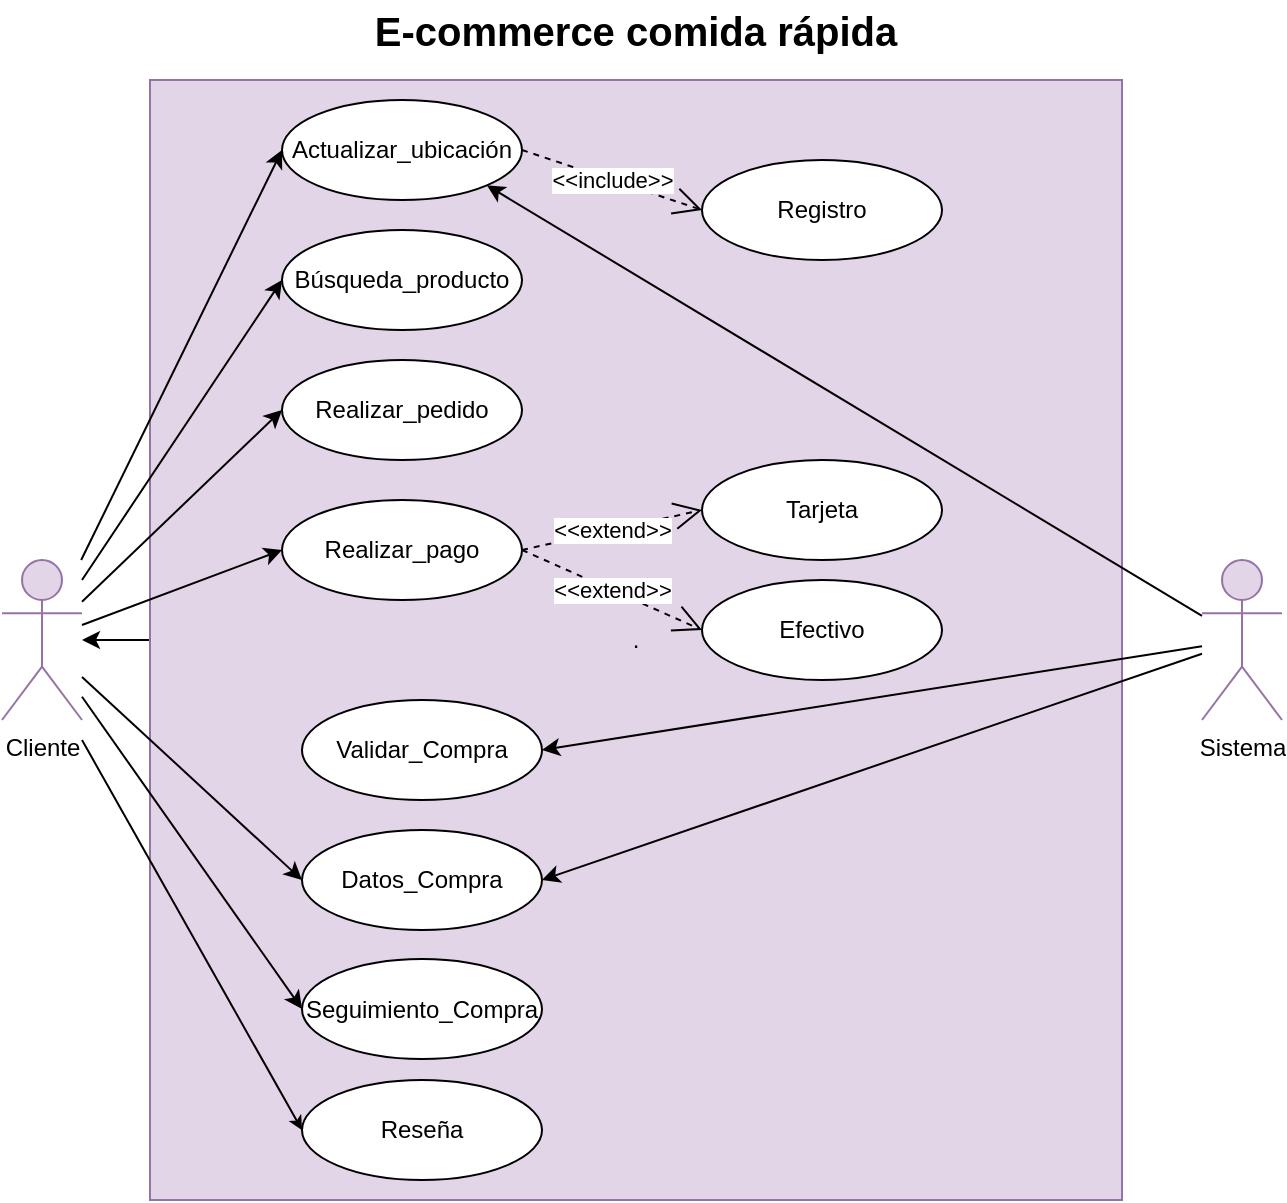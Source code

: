 <mxfile version="26.2.8">
  <diagram name="Página-1" id="OT5j33YwjarsaKJpWsH-">
    <mxGraphModel dx="948" dy="523" grid="1" gridSize="10" guides="1" tooltips="1" connect="1" arrows="1" fold="1" page="1" pageScale="1" pageWidth="827" pageHeight="1169" math="0" shadow="0">
      <root>
        <mxCell id="0" />
        <mxCell id="1" parent="0" />
        <mxCell id="AF3W-8He8WswEdSo1Ryx-1" value="Cliente" style="shape=umlActor;verticalLabelPosition=bottom;verticalAlign=top;html=1;outlineConnect=0;rounded=0;fillColor=#e1d5e7;strokeColor=#9673a6;" parent="1" vertex="1">
          <mxGeometry x="40" y="360" width="40" height="80" as="geometry" />
        </mxCell>
        <mxCell id="AF3W-8He8WswEdSo1Ryx-30" value="" style="edgeStyle=orthogonalEdgeStyle;orthogonalLoop=1;jettySize=auto;html=1;" parent="1" source="AF3W-8He8WswEdSo1Ryx-2" target="AF3W-8He8WswEdSo1Ryx-1" edge="1">
          <mxGeometry relative="1" as="geometry" />
        </mxCell>
        <mxCell id="AF3W-8He8WswEdSo1Ryx-2" value="." style="rounded=0;whiteSpace=wrap;html=1;fillColor=#e1d5e7;strokeColor=#9673a6;" parent="1" vertex="1">
          <mxGeometry x="114" y="120" width="486" height="560" as="geometry" />
        </mxCell>
        <mxCell id="AF3W-8He8WswEdSo1Ryx-3" value="E-commerce&amp;nbsp;&lt;span style=&quot;background-color: transparent; color: light-dark(rgb(0, 0, 0), rgb(255, 255, 255));&quot;&gt;comida rápida&lt;/span&gt;" style="text;html=1;align=center;verticalAlign=middle;whiteSpace=wrap;rounded=0;fontStyle=1;fontSize=20;" parent="1" vertex="1">
          <mxGeometry x="204.25" y="80" width="305.5" height="30" as="geometry" />
        </mxCell>
        <mxCell id="AF3W-8He8WswEdSo1Ryx-5" value="Actualizar_ubicación" style="ellipse;whiteSpace=wrap;html=1;rounded=0;" parent="1" vertex="1">
          <mxGeometry x="180" y="130" width="120" height="50" as="geometry" />
        </mxCell>
        <mxCell id="AF3W-8He8WswEdSo1Ryx-6" value="Registro" style="ellipse;whiteSpace=wrap;html=1;rounded=0;" parent="1" vertex="1">
          <mxGeometry x="390" y="160" width="120" height="50" as="geometry" />
        </mxCell>
        <mxCell id="AF3W-8He8WswEdSo1Ryx-7" value="Búsqueda_producto" style="ellipse;whiteSpace=wrap;html=1;rounded=0;" parent="1" vertex="1">
          <mxGeometry x="180" y="195" width="120" height="50" as="geometry" />
        </mxCell>
        <mxCell id="AF3W-8He8WswEdSo1Ryx-8" value="Realizar_pedido" style="ellipse;whiteSpace=wrap;html=1;rounded=0;" parent="1" vertex="1">
          <mxGeometry x="180" y="260" width="120" height="50" as="geometry" />
        </mxCell>
        <mxCell id="AF3W-8He8WswEdSo1Ryx-9" value="Realizar_pago" style="ellipse;whiteSpace=wrap;html=1;rounded=0;" parent="1" vertex="1">
          <mxGeometry x="180" y="330" width="120" height="50" as="geometry" />
        </mxCell>
        <mxCell id="AF3W-8He8WswEdSo1Ryx-10" value="Validar_Compra" style="ellipse;whiteSpace=wrap;html=1;rounded=0;" parent="1" vertex="1">
          <mxGeometry x="190" y="430" width="120" height="50" as="geometry" />
        </mxCell>
        <mxCell id="AF3W-8He8WswEdSo1Ryx-11" value="&amp;lt;&amp;lt;include&amp;gt;&amp;gt;" style="endArrow=open;endSize=12;dashed=1;html=1;rounded=0;exitX=1;exitY=0.5;exitDx=0;exitDy=0;entryX=0;entryY=0.5;entryDx=0;entryDy=0;" parent="1" source="AF3W-8He8WswEdSo1Ryx-5" target="AF3W-8He8WswEdSo1Ryx-6" edge="1">
          <mxGeometry width="160" relative="1" as="geometry">
            <mxPoint x="290" y="340" as="sourcePoint" />
            <mxPoint x="450" y="340" as="targetPoint" />
          </mxGeometry>
        </mxCell>
        <mxCell id="AF3W-8He8WswEdSo1Ryx-12" value="Tarjeta" style="ellipse;whiteSpace=wrap;html=1;rounded=0;" parent="1" vertex="1">
          <mxGeometry x="390" y="310" width="120" height="50" as="geometry" />
        </mxCell>
        <mxCell id="AF3W-8He8WswEdSo1Ryx-13" value="Efectivo" style="ellipse;whiteSpace=wrap;html=1;rounded=0;" parent="1" vertex="1">
          <mxGeometry x="390" y="370" width="120" height="50" as="geometry" />
        </mxCell>
        <mxCell id="AF3W-8He8WswEdSo1Ryx-14" value="&amp;lt;&amp;lt;extend&amp;gt;&amp;gt;" style="endArrow=open;endSize=12;dashed=1;html=1;rounded=0;exitX=1;exitY=0.5;exitDx=0;exitDy=0;entryX=0;entryY=0.5;entryDx=0;entryDy=0;" parent="1" source="AF3W-8He8WswEdSo1Ryx-9" target="AF3W-8He8WswEdSo1Ryx-12" edge="1">
          <mxGeometry width="160" relative="1" as="geometry">
            <mxPoint x="310" y="196" as="sourcePoint" />
            <mxPoint x="400" y="226" as="targetPoint" />
          </mxGeometry>
        </mxCell>
        <mxCell id="AF3W-8He8WswEdSo1Ryx-15" value="&amp;lt;&amp;lt;extend&amp;gt;&amp;gt;" style="endArrow=open;endSize=12;dashed=1;html=1;rounded=0;exitX=1;exitY=0.5;exitDx=0;exitDy=0;entryX=0;entryY=0.5;entryDx=0;entryDy=0;" parent="1" source="AF3W-8He8WswEdSo1Ryx-9" target="AF3W-8He8WswEdSo1Ryx-13" edge="1">
          <mxGeometry width="160" relative="1" as="geometry">
            <mxPoint x="310" y="365" as="sourcePoint" />
            <mxPoint x="400" y="315" as="targetPoint" />
          </mxGeometry>
        </mxCell>
        <mxCell id="AF3W-8He8WswEdSo1Ryx-16" value="Datos_Compra" style="ellipse;whiteSpace=wrap;html=1;rounded=0;" parent="1" vertex="1">
          <mxGeometry x="190" y="495" width="120" height="50" as="geometry" />
        </mxCell>
        <mxCell id="AF3W-8He8WswEdSo1Ryx-17" value="Seguimiento_Compra" style="ellipse;whiteSpace=wrap;html=1;rounded=0;" parent="1" vertex="1">
          <mxGeometry x="190" y="559.5" width="120" height="50" as="geometry" />
        </mxCell>
        <mxCell id="AF3W-8He8WswEdSo1Ryx-18" value="Reseña" style="ellipse;whiteSpace=wrap;html=1;rounded=0;" parent="1" vertex="1">
          <mxGeometry x="190" y="620" width="120" height="50" as="geometry" />
        </mxCell>
        <mxCell id="AF3W-8He8WswEdSo1Ryx-19" value="Sistema" style="shape=umlActor;verticalLabelPosition=bottom;verticalAlign=top;html=1;outlineConnect=0;rounded=0;fillColor=#e1d5e7;strokeColor=#9673a6;" parent="1" vertex="1">
          <mxGeometry x="640" y="360" width="40" height="80" as="geometry" />
        </mxCell>
        <mxCell id="AF3W-8He8WswEdSo1Ryx-20" value="" style="endArrow=classic;html=1;rounded=0;entryX=0;entryY=0.5;entryDx=0;entryDy=0;" parent="1" source="AF3W-8He8WswEdSo1Ryx-1" target="AF3W-8He8WswEdSo1Ryx-5" edge="1">
          <mxGeometry width="50" height="50" relative="1" as="geometry">
            <mxPoint x="350" y="460" as="sourcePoint" />
            <mxPoint x="400" y="410" as="targetPoint" />
          </mxGeometry>
        </mxCell>
        <mxCell id="AF3W-8He8WswEdSo1Ryx-21" value="" style="endArrow=classic;html=1;rounded=0;entryX=0;entryY=0.5;entryDx=0;entryDy=0;" parent="1" source="AF3W-8He8WswEdSo1Ryx-1" target="AF3W-8He8WswEdSo1Ryx-7" edge="1">
          <mxGeometry width="50" height="50" relative="1" as="geometry">
            <mxPoint x="90" y="370" as="sourcePoint" />
            <mxPoint x="190" y="165" as="targetPoint" />
          </mxGeometry>
        </mxCell>
        <mxCell id="AF3W-8He8WswEdSo1Ryx-22" value="" style="endArrow=classic;html=1;rounded=0;entryX=0;entryY=0.5;entryDx=0;entryDy=0;" parent="1" source="AF3W-8He8WswEdSo1Ryx-1" target="AF3W-8He8WswEdSo1Ryx-8" edge="1">
          <mxGeometry width="50" height="50" relative="1" as="geometry">
            <mxPoint x="90" y="380" as="sourcePoint" />
            <mxPoint x="190" y="230" as="targetPoint" />
          </mxGeometry>
        </mxCell>
        <mxCell id="AF3W-8He8WswEdSo1Ryx-23" value="" style="endArrow=classic;html=1;rounded=0;entryX=0;entryY=0.5;entryDx=0;entryDy=0;" parent="1" source="AF3W-8He8WswEdSo1Ryx-1" target="AF3W-8He8WswEdSo1Ryx-9" edge="1">
          <mxGeometry width="50" height="50" relative="1" as="geometry">
            <mxPoint x="90" y="391" as="sourcePoint" />
            <mxPoint x="190" y="295" as="targetPoint" />
          </mxGeometry>
        </mxCell>
        <mxCell id="AF3W-8He8WswEdSo1Ryx-24" value="" style="endArrow=classic;html=1;rounded=0;entryX=0;entryY=0.5;entryDx=0;entryDy=0;" parent="1" source="AF3W-8He8WswEdSo1Ryx-1" target="AF3W-8He8WswEdSo1Ryx-16" edge="1">
          <mxGeometry width="50" height="50" relative="1" as="geometry">
            <mxPoint x="90" y="403" as="sourcePoint" />
            <mxPoint x="190" y="365" as="targetPoint" />
          </mxGeometry>
        </mxCell>
        <mxCell id="AF3W-8He8WswEdSo1Ryx-25" value="" style="endArrow=classic;html=1;rounded=0;entryX=0;entryY=0.5;entryDx=0;entryDy=0;" parent="1" source="AF3W-8He8WswEdSo1Ryx-1" target="AF3W-8He8WswEdSo1Ryx-17" edge="1">
          <mxGeometry width="50" height="50" relative="1" as="geometry">
            <mxPoint x="90" y="428" as="sourcePoint" />
            <mxPoint x="200" y="530" as="targetPoint" />
          </mxGeometry>
        </mxCell>
        <mxCell id="AF3W-8He8WswEdSo1Ryx-26" value="" style="endArrow=classic;html=1;rounded=0;entryX=0;entryY=0.5;entryDx=0;entryDy=0;endSize=4;" parent="1" target="AF3W-8He8WswEdSo1Ryx-18" edge="1">
          <mxGeometry width="50" height="50" relative="1" as="geometry">
            <mxPoint x="80" y="450" as="sourcePoint" />
            <mxPoint x="200" y="595" as="targetPoint" />
          </mxGeometry>
        </mxCell>
        <mxCell id="AF3W-8He8WswEdSo1Ryx-27" value="" style="endArrow=classic;html=1;rounded=0;entryX=1;entryY=1;entryDx=0;entryDy=0;" parent="1" source="AF3W-8He8WswEdSo1Ryx-19" target="AF3W-8He8WswEdSo1Ryx-5" edge="1">
          <mxGeometry width="50" height="50" relative="1" as="geometry">
            <mxPoint x="640" y="360" as="sourcePoint" />
            <mxPoint x="490" y="274.17" as="targetPoint" />
          </mxGeometry>
        </mxCell>
        <mxCell id="AF3W-8He8WswEdSo1Ryx-28" value="" style="endArrow=classic;html=1;rounded=0;entryX=1;entryY=0.5;entryDx=0;entryDy=0;" parent="1" source="AF3W-8He8WswEdSo1Ryx-19" target="AF3W-8He8WswEdSo1Ryx-10" edge="1">
          <mxGeometry width="50" height="50" relative="1" as="geometry">
            <mxPoint x="650" y="370" as="sourcePoint" />
            <mxPoint x="292" y="183" as="targetPoint" />
          </mxGeometry>
        </mxCell>
        <mxCell id="AF3W-8He8WswEdSo1Ryx-29" value="" style="endArrow=classic;html=1;rounded=0;entryX=1;entryY=0.5;entryDx=0;entryDy=0;" parent="1" source="AF3W-8He8WswEdSo1Ryx-19" target="AF3W-8He8WswEdSo1Ryx-16" edge="1">
          <mxGeometry width="50" height="50" relative="1" as="geometry">
            <mxPoint x="650" y="413" as="sourcePoint" />
            <mxPoint x="320" y="465" as="targetPoint" />
          </mxGeometry>
        </mxCell>
      </root>
    </mxGraphModel>
  </diagram>
</mxfile>
